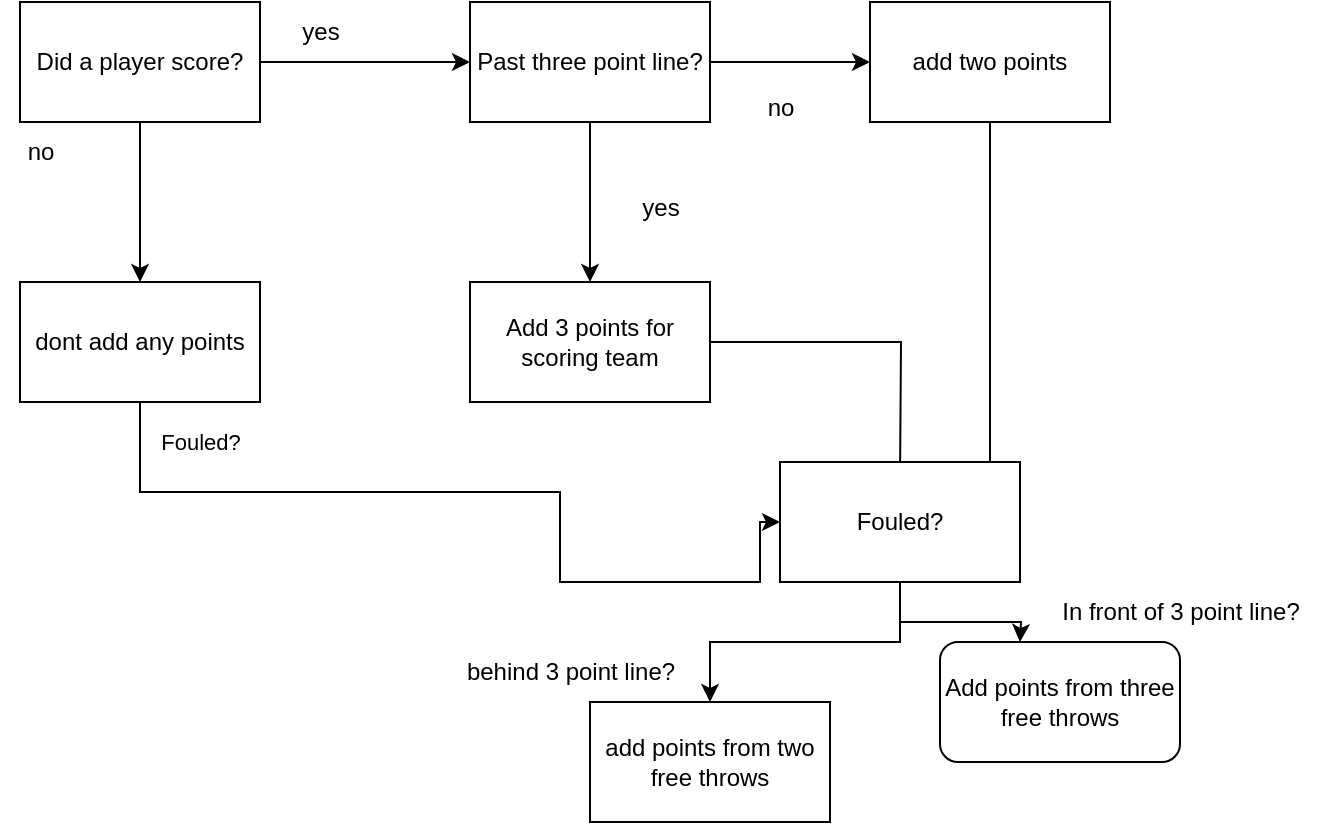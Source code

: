 <mxfile version="22.0.6" type="github">
  <diagram name="Page-1" id="g9H4eLqSMFC9hu79CJ8q">
    <mxGraphModel dx="690" dy="376" grid="1" gridSize="10" guides="1" tooltips="1" connect="1" arrows="1" fold="1" page="1" pageScale="1" pageWidth="850" pageHeight="1100" math="0" shadow="0">
      <root>
        <mxCell id="0" />
        <mxCell id="1" parent="0" />
        <mxCell id="NYkU2A6MgOe3E8ChRXdF-3" value="" style="edgeStyle=orthogonalEdgeStyle;rounded=0;orthogonalLoop=1;jettySize=auto;html=1;" edge="1" parent="1" source="NYkU2A6MgOe3E8ChRXdF-1" target="NYkU2A6MgOe3E8ChRXdF-2">
          <mxGeometry relative="1" as="geometry" />
        </mxCell>
        <mxCell id="NYkU2A6MgOe3E8ChRXdF-6" value="" style="edgeStyle=orthogonalEdgeStyle;rounded=0;orthogonalLoop=1;jettySize=auto;html=1;" edge="1" parent="1" source="NYkU2A6MgOe3E8ChRXdF-1" target="NYkU2A6MgOe3E8ChRXdF-5">
          <mxGeometry relative="1" as="geometry" />
        </mxCell>
        <mxCell id="NYkU2A6MgOe3E8ChRXdF-1" value="Past three point line?" style="rounded=0;whiteSpace=wrap;html=1;" vertex="1" parent="1">
          <mxGeometry x="305" y="40" width="120" height="60" as="geometry" />
        </mxCell>
        <mxCell id="NYkU2A6MgOe3E8ChRXdF-9" style="edgeStyle=orthogonalEdgeStyle;rounded=0;orthogonalLoop=1;jettySize=auto;html=1;" edge="1" parent="1" source="NYkU2A6MgOe3E8ChRXdF-2">
          <mxGeometry relative="1" as="geometry">
            <mxPoint x="520" y="280" as="targetPoint" />
          </mxGeometry>
        </mxCell>
        <mxCell id="NYkU2A6MgOe3E8ChRXdF-2" value="Add 3 points for scoring team" style="rounded=0;whiteSpace=wrap;html=1;" vertex="1" parent="1">
          <mxGeometry x="305" y="180" width="120" height="60" as="geometry" />
        </mxCell>
        <mxCell id="NYkU2A6MgOe3E8ChRXdF-4" value="yes" style="text;html=1;align=center;verticalAlign=middle;resizable=0;points=[];autosize=1;strokeColor=none;fillColor=none;" vertex="1" parent="1">
          <mxGeometry x="380" y="128" width="40" height="30" as="geometry" />
        </mxCell>
        <mxCell id="NYkU2A6MgOe3E8ChRXdF-8" style="edgeStyle=orthogonalEdgeStyle;rounded=0;orthogonalLoop=1;jettySize=auto;html=1;" edge="1" parent="1" source="NYkU2A6MgOe3E8ChRXdF-5">
          <mxGeometry relative="1" as="geometry">
            <mxPoint x="565" y="280" as="targetPoint" />
          </mxGeometry>
        </mxCell>
        <mxCell id="NYkU2A6MgOe3E8ChRXdF-5" value="add two points" style="rounded=0;whiteSpace=wrap;html=1;" vertex="1" parent="1">
          <mxGeometry x="505" y="40" width="120" height="60" as="geometry" />
        </mxCell>
        <mxCell id="NYkU2A6MgOe3E8ChRXdF-7" value="no" style="text;html=1;align=center;verticalAlign=middle;resizable=0;points=[];autosize=1;strokeColor=none;fillColor=none;" vertex="1" parent="1">
          <mxGeometry x="440" y="78" width="40" height="30" as="geometry" />
        </mxCell>
        <mxCell id="NYkU2A6MgOe3E8ChRXdF-11" value="behind 3 point line?" style="text;html=1;align=center;verticalAlign=middle;resizable=0;points=[];autosize=1;strokeColor=none;fillColor=none;" vertex="1" parent="1">
          <mxGeometry x="290" y="360" width="130" height="30" as="geometry" />
        </mxCell>
        <mxCell id="NYkU2A6MgOe3E8ChRXdF-22" value="" style="edgeStyle=orthogonalEdgeStyle;rounded=0;orthogonalLoop=1;jettySize=auto;html=1;" edge="1" parent="1" source="NYkU2A6MgOe3E8ChRXdF-12" target="NYkU2A6MgOe3E8ChRXdF-21">
          <mxGeometry relative="1" as="geometry" />
        </mxCell>
        <mxCell id="NYkU2A6MgOe3E8ChRXdF-23" style="edgeStyle=orthogonalEdgeStyle;rounded=0;orthogonalLoop=1;jettySize=auto;html=1;" edge="1" parent="1" source="NYkU2A6MgOe3E8ChRXdF-12">
          <mxGeometry relative="1" as="geometry">
            <mxPoint x="580" y="360" as="targetPoint" />
          </mxGeometry>
        </mxCell>
        <mxCell id="NYkU2A6MgOe3E8ChRXdF-12" value="Fouled?" style="whiteSpace=wrap;html=1;" vertex="1" parent="1">
          <mxGeometry x="460" y="270" width="120" height="60" as="geometry" />
        </mxCell>
        <mxCell id="NYkU2A6MgOe3E8ChRXdF-14" value="" style="edgeStyle=orthogonalEdgeStyle;rounded=0;orthogonalLoop=1;jettySize=auto;html=1;" edge="1" parent="1" source="NYkU2A6MgOe3E8ChRXdF-13" target="NYkU2A6MgOe3E8ChRXdF-1">
          <mxGeometry relative="1" as="geometry" />
        </mxCell>
        <mxCell id="NYkU2A6MgOe3E8ChRXdF-18" value="" style="edgeStyle=orthogonalEdgeStyle;rounded=0;orthogonalLoop=1;jettySize=auto;html=1;" edge="1" parent="1" source="NYkU2A6MgOe3E8ChRXdF-13" target="NYkU2A6MgOe3E8ChRXdF-17">
          <mxGeometry relative="1" as="geometry" />
        </mxCell>
        <mxCell id="NYkU2A6MgOe3E8ChRXdF-13" value="Did a player score?" style="whiteSpace=wrap;html=1;" vertex="1" parent="1">
          <mxGeometry x="80" y="40" width="120" height="60" as="geometry" />
        </mxCell>
        <mxCell id="NYkU2A6MgOe3E8ChRXdF-15" value="yes" style="text;html=1;align=center;verticalAlign=middle;resizable=0;points=[];autosize=1;strokeColor=none;fillColor=none;" vertex="1" parent="1">
          <mxGeometry x="210" y="40" width="40" height="30" as="geometry" />
        </mxCell>
        <mxCell id="NYkU2A6MgOe3E8ChRXdF-16" value="no" style="text;html=1;align=center;verticalAlign=middle;resizable=0;points=[];autosize=1;strokeColor=none;fillColor=none;" vertex="1" parent="1">
          <mxGeometry x="70" y="100" width="40" height="30" as="geometry" />
        </mxCell>
        <mxCell id="NYkU2A6MgOe3E8ChRXdF-19" style="edgeStyle=orthogonalEdgeStyle;rounded=0;orthogonalLoop=1;jettySize=auto;html=1;" edge="1" parent="1" source="NYkU2A6MgOe3E8ChRXdF-17">
          <mxGeometry relative="1" as="geometry">
            <mxPoint x="460" y="300" as="targetPoint" />
            <Array as="points">
              <mxPoint x="140" y="285" />
              <mxPoint x="350" y="285" />
              <mxPoint x="350" y="330" />
              <mxPoint x="450" y="330" />
              <mxPoint x="450" y="300" />
            </Array>
          </mxGeometry>
        </mxCell>
        <mxCell id="NYkU2A6MgOe3E8ChRXdF-20" value="Fouled?" style="edgeLabel;html=1;align=center;verticalAlign=middle;resizable=0;points=[];" vertex="1" connectable="0" parent="NYkU2A6MgOe3E8ChRXdF-19">
          <mxGeometry x="0.44" y="11" relative="1" as="geometry">
            <mxPoint x="-197" y="-59" as="offset" />
          </mxGeometry>
        </mxCell>
        <mxCell id="NYkU2A6MgOe3E8ChRXdF-17" value="dont add any points" style="whiteSpace=wrap;html=1;" vertex="1" parent="1">
          <mxGeometry x="80" y="180" width="120" height="60" as="geometry" />
        </mxCell>
        <mxCell id="NYkU2A6MgOe3E8ChRXdF-21" value="add points from two free throws" style="rounded=0;whiteSpace=wrap;html=1;" vertex="1" parent="1">
          <mxGeometry x="365" y="390" width="120" height="60" as="geometry" />
        </mxCell>
        <mxCell id="NYkU2A6MgOe3E8ChRXdF-24" value="Add points from three free throws" style="rounded=1;whiteSpace=wrap;html=1;" vertex="1" parent="1">
          <mxGeometry x="540" y="360" width="120" height="60" as="geometry" />
        </mxCell>
        <mxCell id="NYkU2A6MgOe3E8ChRXdF-26" value="In front of 3 point line?" style="text;html=1;align=center;verticalAlign=middle;resizable=0;points=[];autosize=1;strokeColor=none;fillColor=none;" vertex="1" parent="1">
          <mxGeometry x="590" y="330" width="140" height="30" as="geometry" />
        </mxCell>
      </root>
    </mxGraphModel>
  </diagram>
</mxfile>
